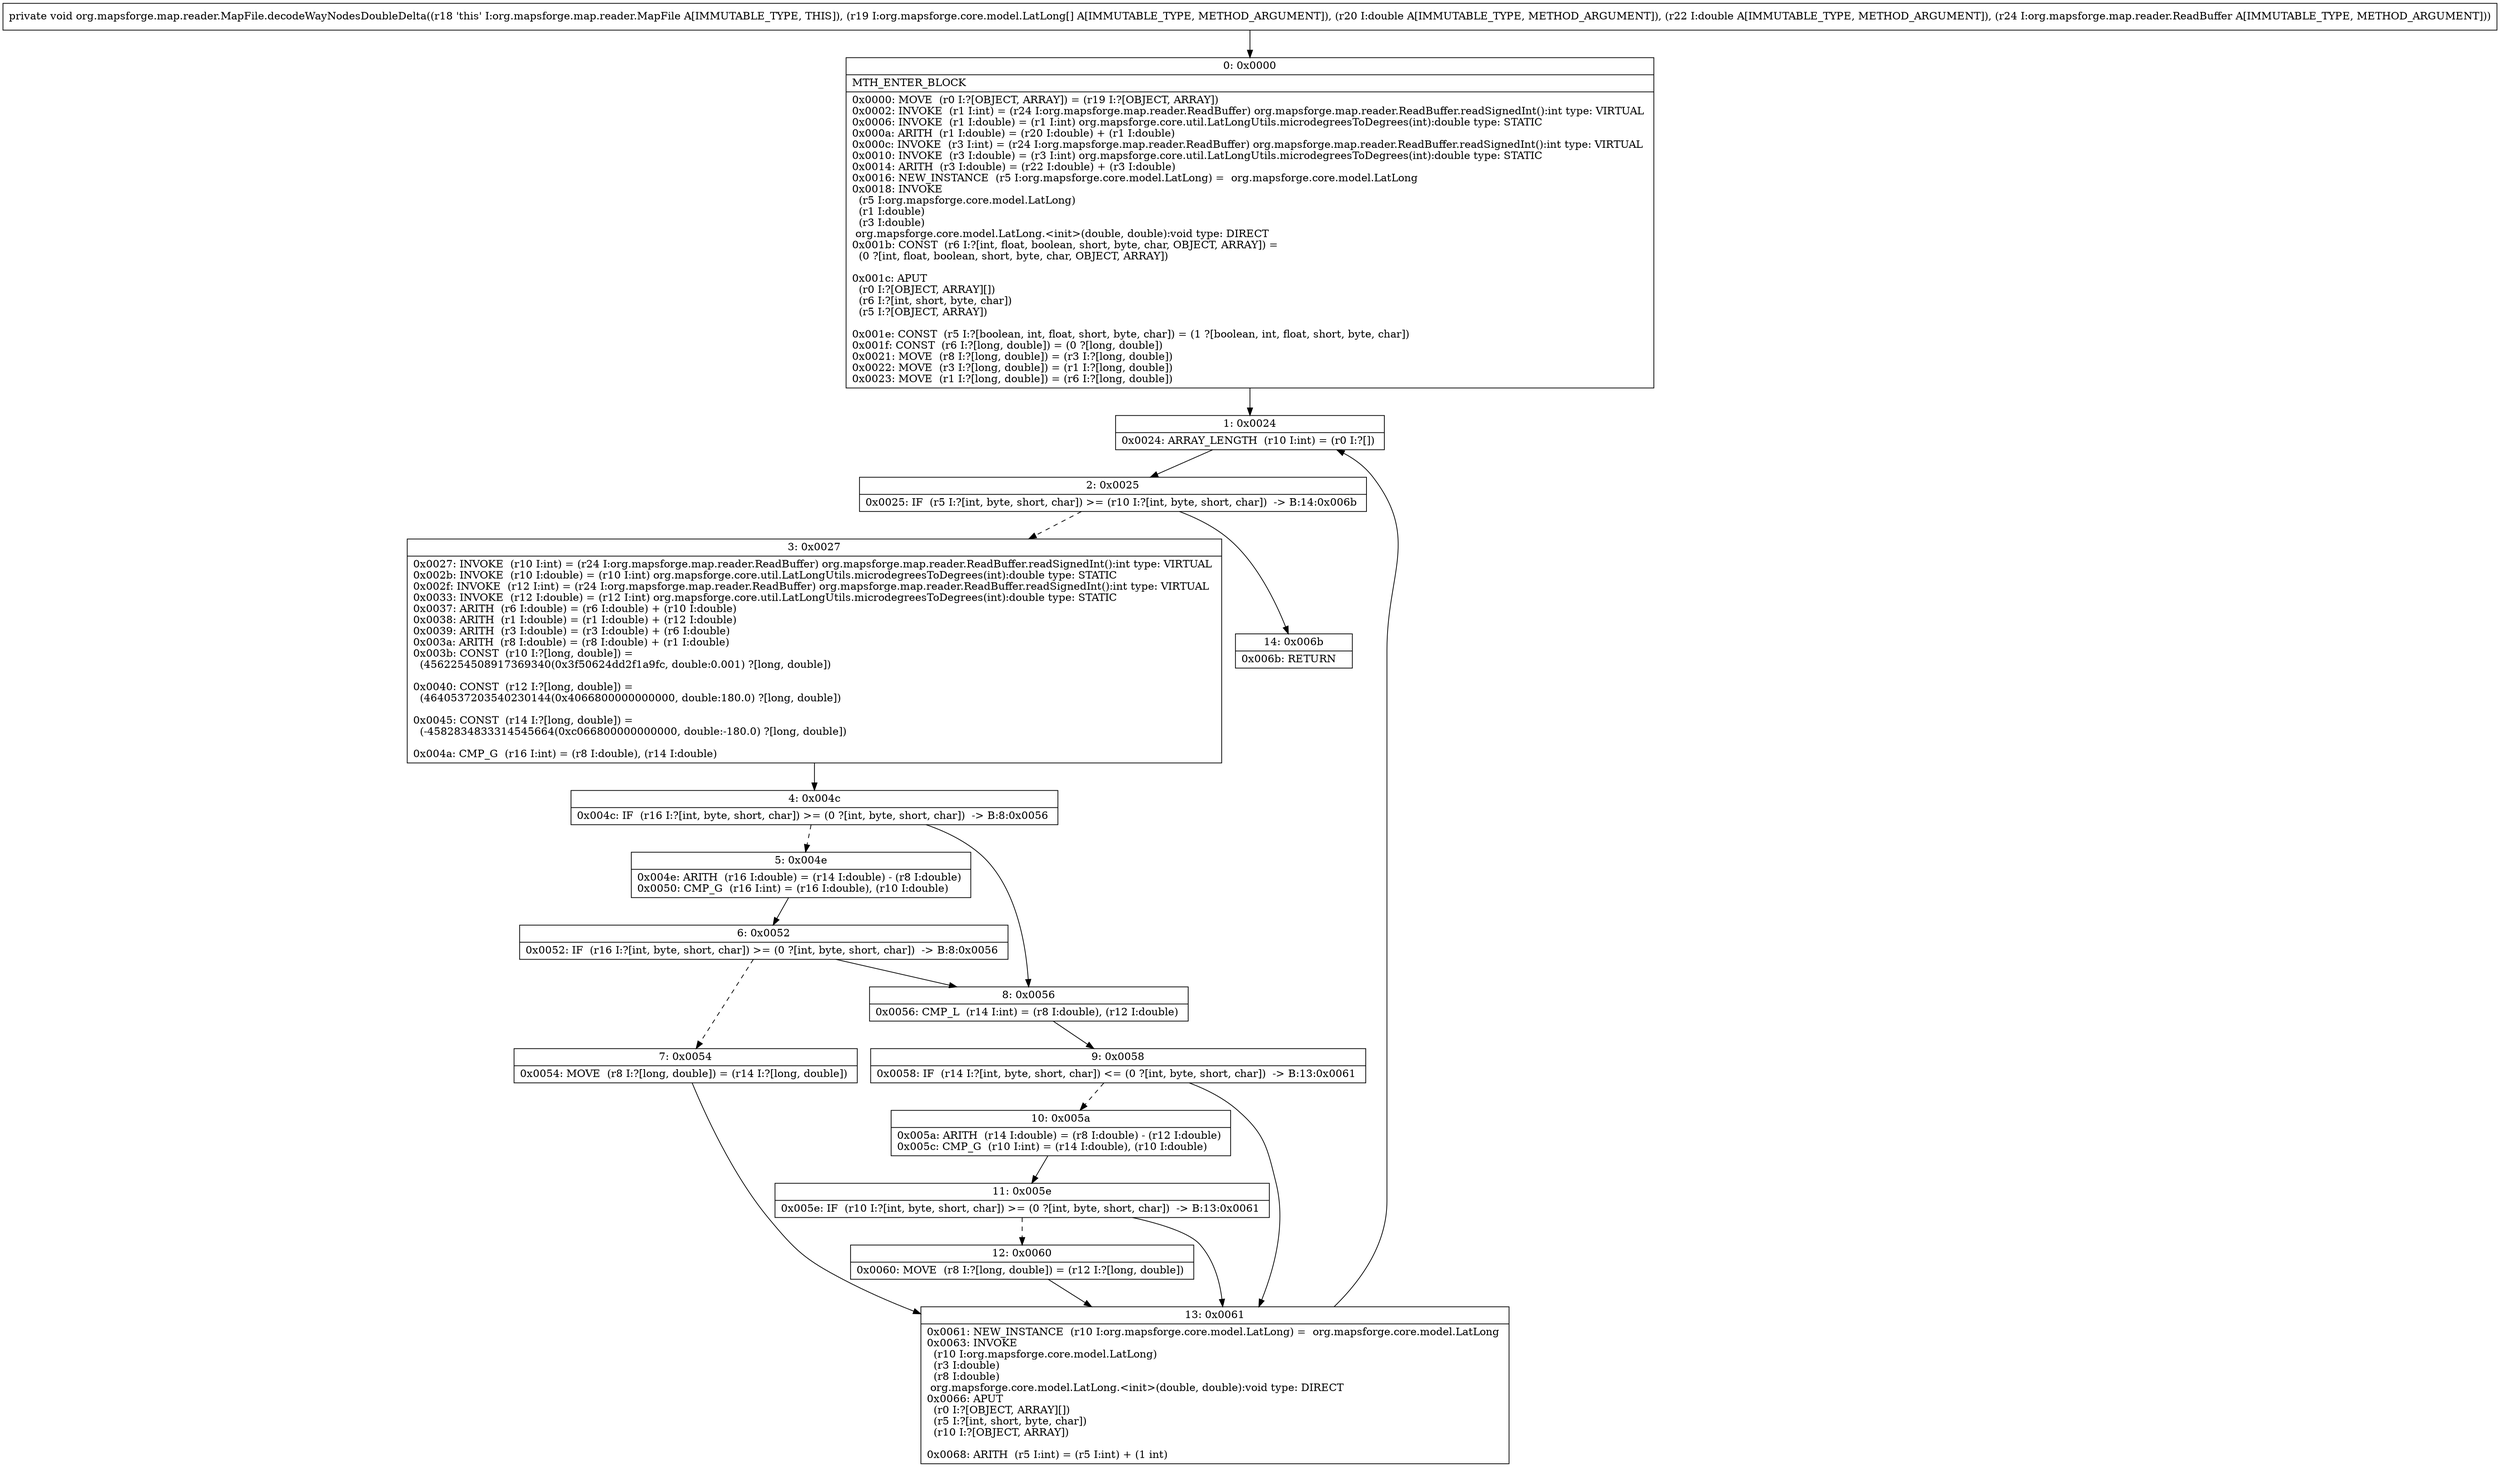 digraph "CFG fororg.mapsforge.map.reader.MapFile.decodeWayNodesDoubleDelta([Lorg\/mapsforge\/core\/model\/LatLong;DDLorg\/mapsforge\/map\/reader\/ReadBuffer;)V" {
Node_0 [shape=record,label="{0\:\ 0x0000|MTH_ENTER_BLOCK\l|0x0000: MOVE  (r0 I:?[OBJECT, ARRAY]) = (r19 I:?[OBJECT, ARRAY]) \l0x0002: INVOKE  (r1 I:int) = (r24 I:org.mapsforge.map.reader.ReadBuffer) org.mapsforge.map.reader.ReadBuffer.readSignedInt():int type: VIRTUAL \l0x0006: INVOKE  (r1 I:double) = (r1 I:int) org.mapsforge.core.util.LatLongUtils.microdegreesToDegrees(int):double type: STATIC \l0x000a: ARITH  (r1 I:double) = (r20 I:double) + (r1 I:double) \l0x000c: INVOKE  (r3 I:int) = (r24 I:org.mapsforge.map.reader.ReadBuffer) org.mapsforge.map.reader.ReadBuffer.readSignedInt():int type: VIRTUAL \l0x0010: INVOKE  (r3 I:double) = (r3 I:int) org.mapsforge.core.util.LatLongUtils.microdegreesToDegrees(int):double type: STATIC \l0x0014: ARITH  (r3 I:double) = (r22 I:double) + (r3 I:double) \l0x0016: NEW_INSTANCE  (r5 I:org.mapsforge.core.model.LatLong) =  org.mapsforge.core.model.LatLong \l0x0018: INVOKE  \l  (r5 I:org.mapsforge.core.model.LatLong)\l  (r1 I:double)\l  (r3 I:double)\l org.mapsforge.core.model.LatLong.\<init\>(double, double):void type: DIRECT \l0x001b: CONST  (r6 I:?[int, float, boolean, short, byte, char, OBJECT, ARRAY]) = \l  (0 ?[int, float, boolean, short, byte, char, OBJECT, ARRAY])\l \l0x001c: APUT  \l  (r0 I:?[OBJECT, ARRAY][])\l  (r6 I:?[int, short, byte, char])\l  (r5 I:?[OBJECT, ARRAY])\l \l0x001e: CONST  (r5 I:?[boolean, int, float, short, byte, char]) = (1 ?[boolean, int, float, short, byte, char]) \l0x001f: CONST  (r6 I:?[long, double]) = (0 ?[long, double]) \l0x0021: MOVE  (r8 I:?[long, double]) = (r3 I:?[long, double]) \l0x0022: MOVE  (r3 I:?[long, double]) = (r1 I:?[long, double]) \l0x0023: MOVE  (r1 I:?[long, double]) = (r6 I:?[long, double]) \l}"];
Node_1 [shape=record,label="{1\:\ 0x0024|0x0024: ARRAY_LENGTH  (r10 I:int) = (r0 I:?[]) \l}"];
Node_2 [shape=record,label="{2\:\ 0x0025|0x0025: IF  (r5 I:?[int, byte, short, char]) \>= (r10 I:?[int, byte, short, char])  \-\> B:14:0x006b \l}"];
Node_3 [shape=record,label="{3\:\ 0x0027|0x0027: INVOKE  (r10 I:int) = (r24 I:org.mapsforge.map.reader.ReadBuffer) org.mapsforge.map.reader.ReadBuffer.readSignedInt():int type: VIRTUAL \l0x002b: INVOKE  (r10 I:double) = (r10 I:int) org.mapsforge.core.util.LatLongUtils.microdegreesToDegrees(int):double type: STATIC \l0x002f: INVOKE  (r12 I:int) = (r24 I:org.mapsforge.map.reader.ReadBuffer) org.mapsforge.map.reader.ReadBuffer.readSignedInt():int type: VIRTUAL \l0x0033: INVOKE  (r12 I:double) = (r12 I:int) org.mapsforge.core.util.LatLongUtils.microdegreesToDegrees(int):double type: STATIC \l0x0037: ARITH  (r6 I:double) = (r6 I:double) + (r10 I:double) \l0x0038: ARITH  (r1 I:double) = (r1 I:double) + (r12 I:double) \l0x0039: ARITH  (r3 I:double) = (r3 I:double) + (r6 I:double) \l0x003a: ARITH  (r8 I:double) = (r8 I:double) + (r1 I:double) \l0x003b: CONST  (r10 I:?[long, double]) = \l  (4562254508917369340(0x3f50624dd2f1a9fc, double:0.001) ?[long, double])\l \l0x0040: CONST  (r12 I:?[long, double]) = \l  (4640537203540230144(0x4066800000000000, double:180.0) ?[long, double])\l \l0x0045: CONST  (r14 I:?[long, double]) = \l  (\-4582834833314545664(0xc066800000000000, double:\-180.0) ?[long, double])\l \l0x004a: CMP_G  (r16 I:int) = (r8 I:double), (r14 I:double) \l}"];
Node_4 [shape=record,label="{4\:\ 0x004c|0x004c: IF  (r16 I:?[int, byte, short, char]) \>= (0 ?[int, byte, short, char])  \-\> B:8:0x0056 \l}"];
Node_5 [shape=record,label="{5\:\ 0x004e|0x004e: ARITH  (r16 I:double) = (r14 I:double) \- (r8 I:double) \l0x0050: CMP_G  (r16 I:int) = (r16 I:double), (r10 I:double) \l}"];
Node_6 [shape=record,label="{6\:\ 0x0052|0x0052: IF  (r16 I:?[int, byte, short, char]) \>= (0 ?[int, byte, short, char])  \-\> B:8:0x0056 \l}"];
Node_7 [shape=record,label="{7\:\ 0x0054|0x0054: MOVE  (r8 I:?[long, double]) = (r14 I:?[long, double]) \l}"];
Node_8 [shape=record,label="{8\:\ 0x0056|0x0056: CMP_L  (r14 I:int) = (r8 I:double), (r12 I:double) \l}"];
Node_9 [shape=record,label="{9\:\ 0x0058|0x0058: IF  (r14 I:?[int, byte, short, char]) \<= (0 ?[int, byte, short, char])  \-\> B:13:0x0061 \l}"];
Node_10 [shape=record,label="{10\:\ 0x005a|0x005a: ARITH  (r14 I:double) = (r8 I:double) \- (r12 I:double) \l0x005c: CMP_G  (r10 I:int) = (r14 I:double), (r10 I:double) \l}"];
Node_11 [shape=record,label="{11\:\ 0x005e|0x005e: IF  (r10 I:?[int, byte, short, char]) \>= (0 ?[int, byte, short, char])  \-\> B:13:0x0061 \l}"];
Node_12 [shape=record,label="{12\:\ 0x0060|0x0060: MOVE  (r8 I:?[long, double]) = (r12 I:?[long, double]) \l}"];
Node_13 [shape=record,label="{13\:\ 0x0061|0x0061: NEW_INSTANCE  (r10 I:org.mapsforge.core.model.LatLong) =  org.mapsforge.core.model.LatLong \l0x0063: INVOKE  \l  (r10 I:org.mapsforge.core.model.LatLong)\l  (r3 I:double)\l  (r8 I:double)\l org.mapsforge.core.model.LatLong.\<init\>(double, double):void type: DIRECT \l0x0066: APUT  \l  (r0 I:?[OBJECT, ARRAY][])\l  (r5 I:?[int, short, byte, char])\l  (r10 I:?[OBJECT, ARRAY])\l \l0x0068: ARITH  (r5 I:int) = (r5 I:int) + (1 int) \l}"];
Node_14 [shape=record,label="{14\:\ 0x006b|0x006b: RETURN   \l}"];
MethodNode[shape=record,label="{private void org.mapsforge.map.reader.MapFile.decodeWayNodesDoubleDelta((r18 'this' I:org.mapsforge.map.reader.MapFile A[IMMUTABLE_TYPE, THIS]), (r19 I:org.mapsforge.core.model.LatLong[] A[IMMUTABLE_TYPE, METHOD_ARGUMENT]), (r20 I:double A[IMMUTABLE_TYPE, METHOD_ARGUMENT]), (r22 I:double A[IMMUTABLE_TYPE, METHOD_ARGUMENT]), (r24 I:org.mapsforge.map.reader.ReadBuffer A[IMMUTABLE_TYPE, METHOD_ARGUMENT])) }"];
MethodNode -> Node_0;
Node_0 -> Node_1;
Node_1 -> Node_2;
Node_2 -> Node_3[style=dashed];
Node_2 -> Node_14;
Node_3 -> Node_4;
Node_4 -> Node_5[style=dashed];
Node_4 -> Node_8;
Node_5 -> Node_6;
Node_6 -> Node_7[style=dashed];
Node_6 -> Node_8;
Node_7 -> Node_13;
Node_8 -> Node_9;
Node_9 -> Node_10[style=dashed];
Node_9 -> Node_13;
Node_10 -> Node_11;
Node_11 -> Node_12[style=dashed];
Node_11 -> Node_13;
Node_12 -> Node_13;
Node_13 -> Node_1;
}

